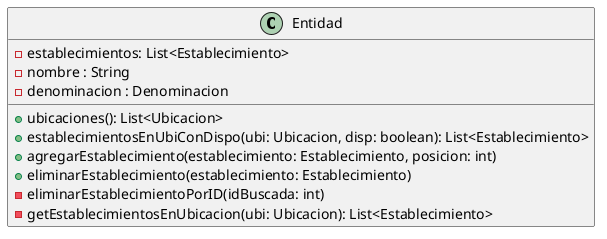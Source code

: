 @startuml
'https://plantuml.com/class-diagram

class Entidad{
    - establecimientos: List<Establecimiento>
    - nombre : String
    - denominacion : Denominacion

    +ubicaciones(): List<Ubicacion>
    +establecimientosEnUbiConDispo(ubi: Ubicacion, disp: boolean): List<Establecimiento>
    +agregarEstablecimiento(establecimiento: Establecimiento, posicion: int)
    +eliminarEstablecimiento(establecimiento: Establecimiento)
    -eliminarEstablecimientoPorID(idBuscada: int)
    -getEstablecimientosEnUbicacion(ubi: Ubicacion): List<Establecimiento>
}

@enduml